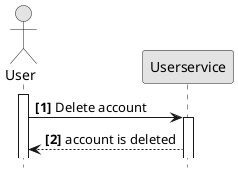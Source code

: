 
@startuml 
hide footbox
autonumber "<b>[0]"
skinparam monochrome true

actor User
participant Userservice

activate User
User -> Userservice: Delete account

activate Userservice

Userservice --> User: account is deleted 

@enduml